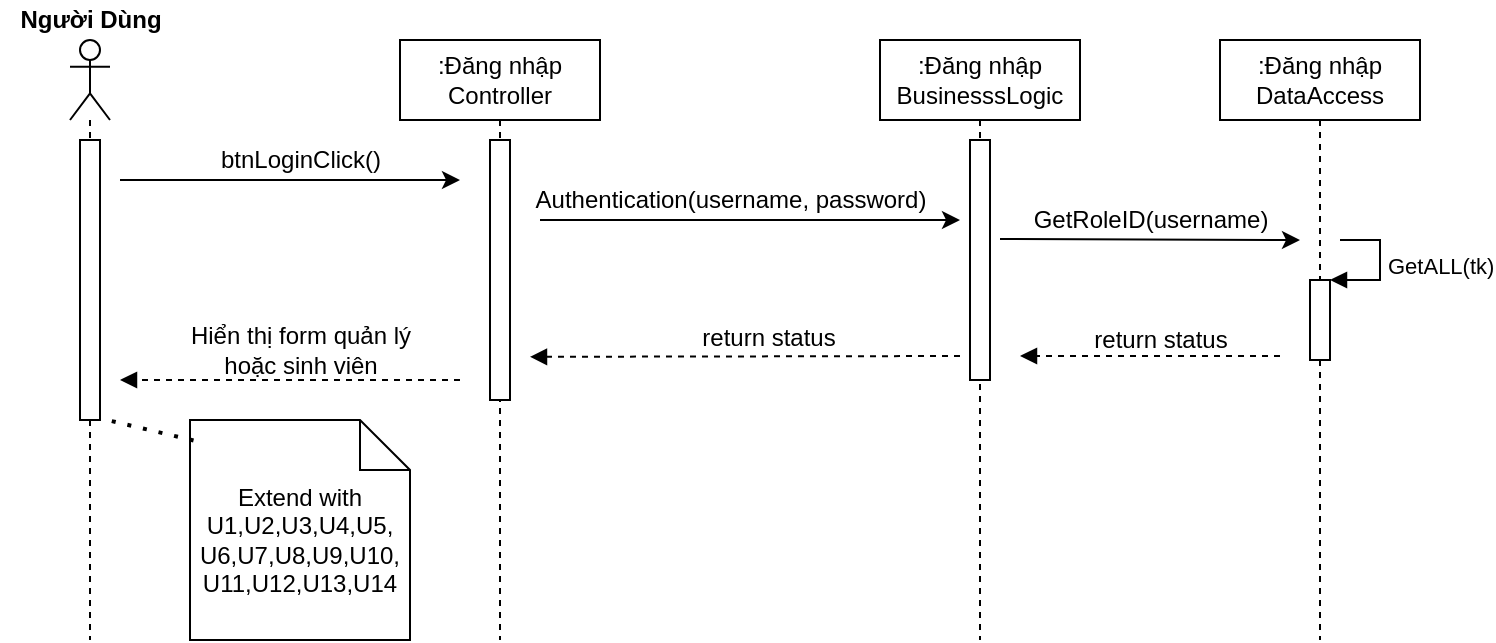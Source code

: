 <mxfile version="15.9.4" type="github">
  <diagram id="W_0u3TCXlt2y3ElXl8L4" name="Page-1">
    <mxGraphModel dx="2105" dy="547" grid="1" gridSize="10" guides="1" tooltips="1" connect="1" arrows="1" fold="1" page="1" pageScale="1" pageWidth="827" pageHeight="1169" math="0" shadow="0">
      <root>
        <mxCell id="0" />
        <mxCell id="1" parent="0" />
        <mxCell id="emeGWKnOM9Sui3QthaXl-1" value="" style="shape=umlLifeline;participant=umlActor;perimeter=lifelinePerimeter;whiteSpace=wrap;html=1;container=1;collapsible=0;recursiveResize=0;verticalAlign=top;spacingTop=36;outlineConnect=0;" parent="1" vertex="1">
          <mxGeometry x="25" y="40" width="20" height="300" as="geometry" />
        </mxCell>
        <mxCell id="emeGWKnOM9Sui3QthaXl-7" value="" style="html=1;points=[];perimeter=orthogonalPerimeter;" parent="emeGWKnOM9Sui3QthaXl-1" vertex="1">
          <mxGeometry x="5" y="50" width="10" height="140" as="geometry" />
        </mxCell>
        <mxCell id="emeGWKnOM9Sui3QthaXl-2" value="&lt;b&gt;Người Dùng&lt;/b&gt;" style="text;html=1;align=center;verticalAlign=middle;resizable=0;points=[];autosize=1;strokeColor=none;fillColor=none;" parent="1" vertex="1">
          <mxGeometry x="-10" y="20" width="90" height="20" as="geometry" />
        </mxCell>
        <mxCell id="emeGWKnOM9Sui3QthaXl-3" value=":Đăng nhập&lt;br&gt;Controller" style="shape=umlLifeline;perimeter=lifelinePerimeter;whiteSpace=wrap;html=1;container=1;collapsible=0;recursiveResize=0;outlineConnect=0;" parent="1" vertex="1">
          <mxGeometry x="190" y="40" width="100" height="300" as="geometry" />
        </mxCell>
        <mxCell id="emeGWKnOM9Sui3QthaXl-8" value="" style="html=1;points=[];perimeter=orthogonalPerimeter;" parent="emeGWKnOM9Sui3QthaXl-3" vertex="1">
          <mxGeometry x="45" y="50" width="10" height="130" as="geometry" />
        </mxCell>
        <mxCell id="emeGWKnOM9Sui3QthaXl-5" value=":Đăng nhập&lt;br&gt;DataAccess" style="shape=umlLifeline;perimeter=lifelinePerimeter;whiteSpace=wrap;html=1;container=1;collapsible=0;recursiveResize=0;outlineConnect=0;" parent="1" vertex="1">
          <mxGeometry x="600" y="40" width="100" height="300" as="geometry" />
        </mxCell>
        <mxCell id="emeGWKnOM9Sui3QthaXl-15" value="" style="html=1;points=[];perimeter=orthogonalPerimeter;" parent="emeGWKnOM9Sui3QthaXl-5" vertex="1">
          <mxGeometry x="45" y="120" width="10" height="40" as="geometry" />
        </mxCell>
        <mxCell id="emeGWKnOM9Sui3QthaXl-16" value="GetALL(tk)" style="edgeStyle=orthogonalEdgeStyle;html=1;align=left;spacingLeft=2;endArrow=block;rounded=0;entryX=1;entryY=0;" parent="emeGWKnOM9Sui3QthaXl-5" target="emeGWKnOM9Sui3QthaXl-15" edge="1">
          <mxGeometry relative="1" as="geometry">
            <mxPoint x="60" y="100" as="sourcePoint" />
            <Array as="points">
              <mxPoint x="80" y="100" />
            </Array>
          </mxGeometry>
        </mxCell>
        <mxCell id="emeGWKnOM9Sui3QthaXl-6" value="" style="endArrow=classic;html=1;rounded=0;" parent="1" edge="1">
          <mxGeometry width="50" height="50" relative="1" as="geometry">
            <mxPoint x="50" y="110" as="sourcePoint" />
            <mxPoint x="220" y="110" as="targetPoint" />
          </mxGeometry>
        </mxCell>
        <mxCell id="emeGWKnOM9Sui3QthaXl-9" value="" style="endArrow=classic;html=1;rounded=0;" parent="1" edge="1">
          <mxGeometry width="50" height="50" relative="1" as="geometry">
            <mxPoint x="260" y="130" as="sourcePoint" />
            <mxPoint x="470" y="130" as="targetPoint" />
          </mxGeometry>
        </mxCell>
        <mxCell id="emeGWKnOM9Sui3QthaXl-20" value="btnLoginClick()" style="text;html=1;align=center;verticalAlign=middle;resizable=0;points=[];autosize=1;strokeColor=none;fillColor=none;" parent="1" vertex="1">
          <mxGeometry x="90" y="90" width="100" height="20" as="geometry" />
        </mxCell>
        <mxCell id="emeGWKnOM9Sui3QthaXl-21" value="Authentication(username,&amp;nbsp;password)" style="text;html=1;align=center;verticalAlign=middle;resizable=0;points=[];autosize=1;strokeColor=none;fillColor=none;" parent="1" vertex="1">
          <mxGeometry x="250" y="110" width="210" height="20" as="geometry" />
        </mxCell>
        <mxCell id="emeGWKnOM9Sui3QthaXl-36" value="Extend with U1,U2,U3,U4,U5,&lt;br&gt;U6,U7,U8,U9,U10,&lt;br&gt;U11,U12,U13,U14" style="shape=note2;boundedLbl=1;whiteSpace=wrap;html=1;size=25;verticalAlign=top;align=center;" parent="1" vertex="1">
          <mxGeometry x="85" y="230" width="110" height="110" as="geometry" />
        </mxCell>
        <mxCell id="emeGWKnOM9Sui3QthaXl-38" value="" style="endArrow=none;dashed=1;html=1;dashPattern=1 3;strokeWidth=2;rounded=0;entryX=1.06;entryY=0.995;entryDx=0;entryDy=0;entryPerimeter=0;exitX=0.016;exitY=0.093;exitDx=0;exitDy=0;exitPerimeter=0;" parent="1" source="emeGWKnOM9Sui3QthaXl-36" target="emeGWKnOM9Sui3QthaXl-7" edge="1">
          <mxGeometry width="50" height="50" relative="1" as="geometry">
            <mxPoint x="50" y="480" as="sourcePoint" />
            <mxPoint x="100" y="430" as="targetPoint" />
          </mxGeometry>
        </mxCell>
        <mxCell id="emeGWKnOM9Sui3QthaXl-30" value="GetRoleID(username)" style="text;html=1;align=center;verticalAlign=middle;resizable=0;points=[];autosize=1;strokeColor=none;fillColor=none;" parent="1" vertex="1">
          <mxGeometry x="500" y="120" width="130" height="20" as="geometry" />
        </mxCell>
        <mxCell id="emeGWKnOM9Sui3QthaXl-14" value="" style="endArrow=classic;html=1;rounded=0;" parent="1" edge="1">
          <mxGeometry width="50" height="50" relative="1" as="geometry">
            <mxPoint x="490" y="139.5" as="sourcePoint" />
            <mxPoint x="640" y="140" as="targetPoint" />
          </mxGeometry>
        </mxCell>
        <mxCell id="emeGWKnOM9Sui3QthaXl-4" value=":Đăng nhập&lt;br&gt;BusinesssLogic" style="shape=umlLifeline;perimeter=lifelinePerimeter;whiteSpace=wrap;html=1;container=1;collapsible=0;recursiveResize=0;outlineConnect=0;" parent="1" vertex="1">
          <mxGeometry x="430" y="40" width="100" height="300" as="geometry" />
        </mxCell>
        <mxCell id="UfQ1ZoJQDonbl77tMwQs-1" value="" style="html=1;points=[];perimeter=orthogonalPerimeter;" parent="emeGWKnOM9Sui3QthaXl-4" vertex="1">
          <mxGeometry x="45" y="50" width="10" height="120" as="geometry" />
        </mxCell>
        <mxCell id="jOhn1wlEXq8t56nk3XKF-2" value="" style="html=1;verticalAlign=bottom;labelBackgroundColor=none;endArrow=block;endFill=1;dashed=1;rounded=0;" edge="1" parent="1">
          <mxGeometry width="160" relative="1" as="geometry">
            <mxPoint x="470" y="198" as="sourcePoint" />
            <mxPoint x="255.0" y="198.41" as="targetPoint" />
          </mxGeometry>
        </mxCell>
        <mxCell id="jOhn1wlEXq8t56nk3XKF-3" value="return status" style="text;html=1;align=center;verticalAlign=middle;resizable=0;points=[];autosize=1;strokeColor=none;fillColor=none;" vertex="1" parent="1">
          <mxGeometry x="334" y="179" width="80" height="20" as="geometry" />
        </mxCell>
        <mxCell id="jOhn1wlEXq8t56nk3XKF-4" value="" style="html=1;verticalAlign=bottom;labelBackgroundColor=none;endArrow=block;endFill=1;dashed=1;rounded=0;" edge="1" parent="1">
          <mxGeometry width="160" relative="1" as="geometry">
            <mxPoint x="630" y="198" as="sourcePoint" />
            <mxPoint x="500" y="198" as="targetPoint" />
          </mxGeometry>
        </mxCell>
        <mxCell id="jOhn1wlEXq8t56nk3XKF-5" value="return status" style="text;html=1;align=center;verticalAlign=middle;resizable=0;points=[];autosize=1;strokeColor=none;fillColor=none;" vertex="1" parent="1">
          <mxGeometry x="530" y="180" width="80" height="20" as="geometry" />
        </mxCell>
        <mxCell id="jOhn1wlEXq8t56nk3XKF-6" value="Hiển thị form quản lý&lt;br&gt;hoặc sinh viên" style="text;html=1;align=center;verticalAlign=middle;resizable=0;points=[];autosize=1;strokeColor=none;fillColor=none;" vertex="1" parent="1">
          <mxGeometry x="75" y="180" width="130" height="30" as="geometry" />
        </mxCell>
        <mxCell id="jOhn1wlEXq8t56nk3XKF-7" value="" style="html=1;verticalAlign=bottom;labelBackgroundColor=none;endArrow=block;endFill=1;dashed=1;rounded=0;" edge="1" parent="1">
          <mxGeometry width="160" relative="1" as="geometry">
            <mxPoint x="220.0" y="210.0" as="sourcePoint" />
            <mxPoint x="50" y="210" as="targetPoint" />
          </mxGeometry>
        </mxCell>
      </root>
    </mxGraphModel>
  </diagram>
</mxfile>
